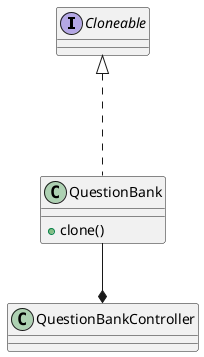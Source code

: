 @startuml
'https://plantuml.com/class-diagram

interface Cloneable

class QuestionBank {
    + clone()
}
QuestionBank -up..|> Cloneable

class QuestionBankController
QuestionBank --* QuestionBankController

@enduml